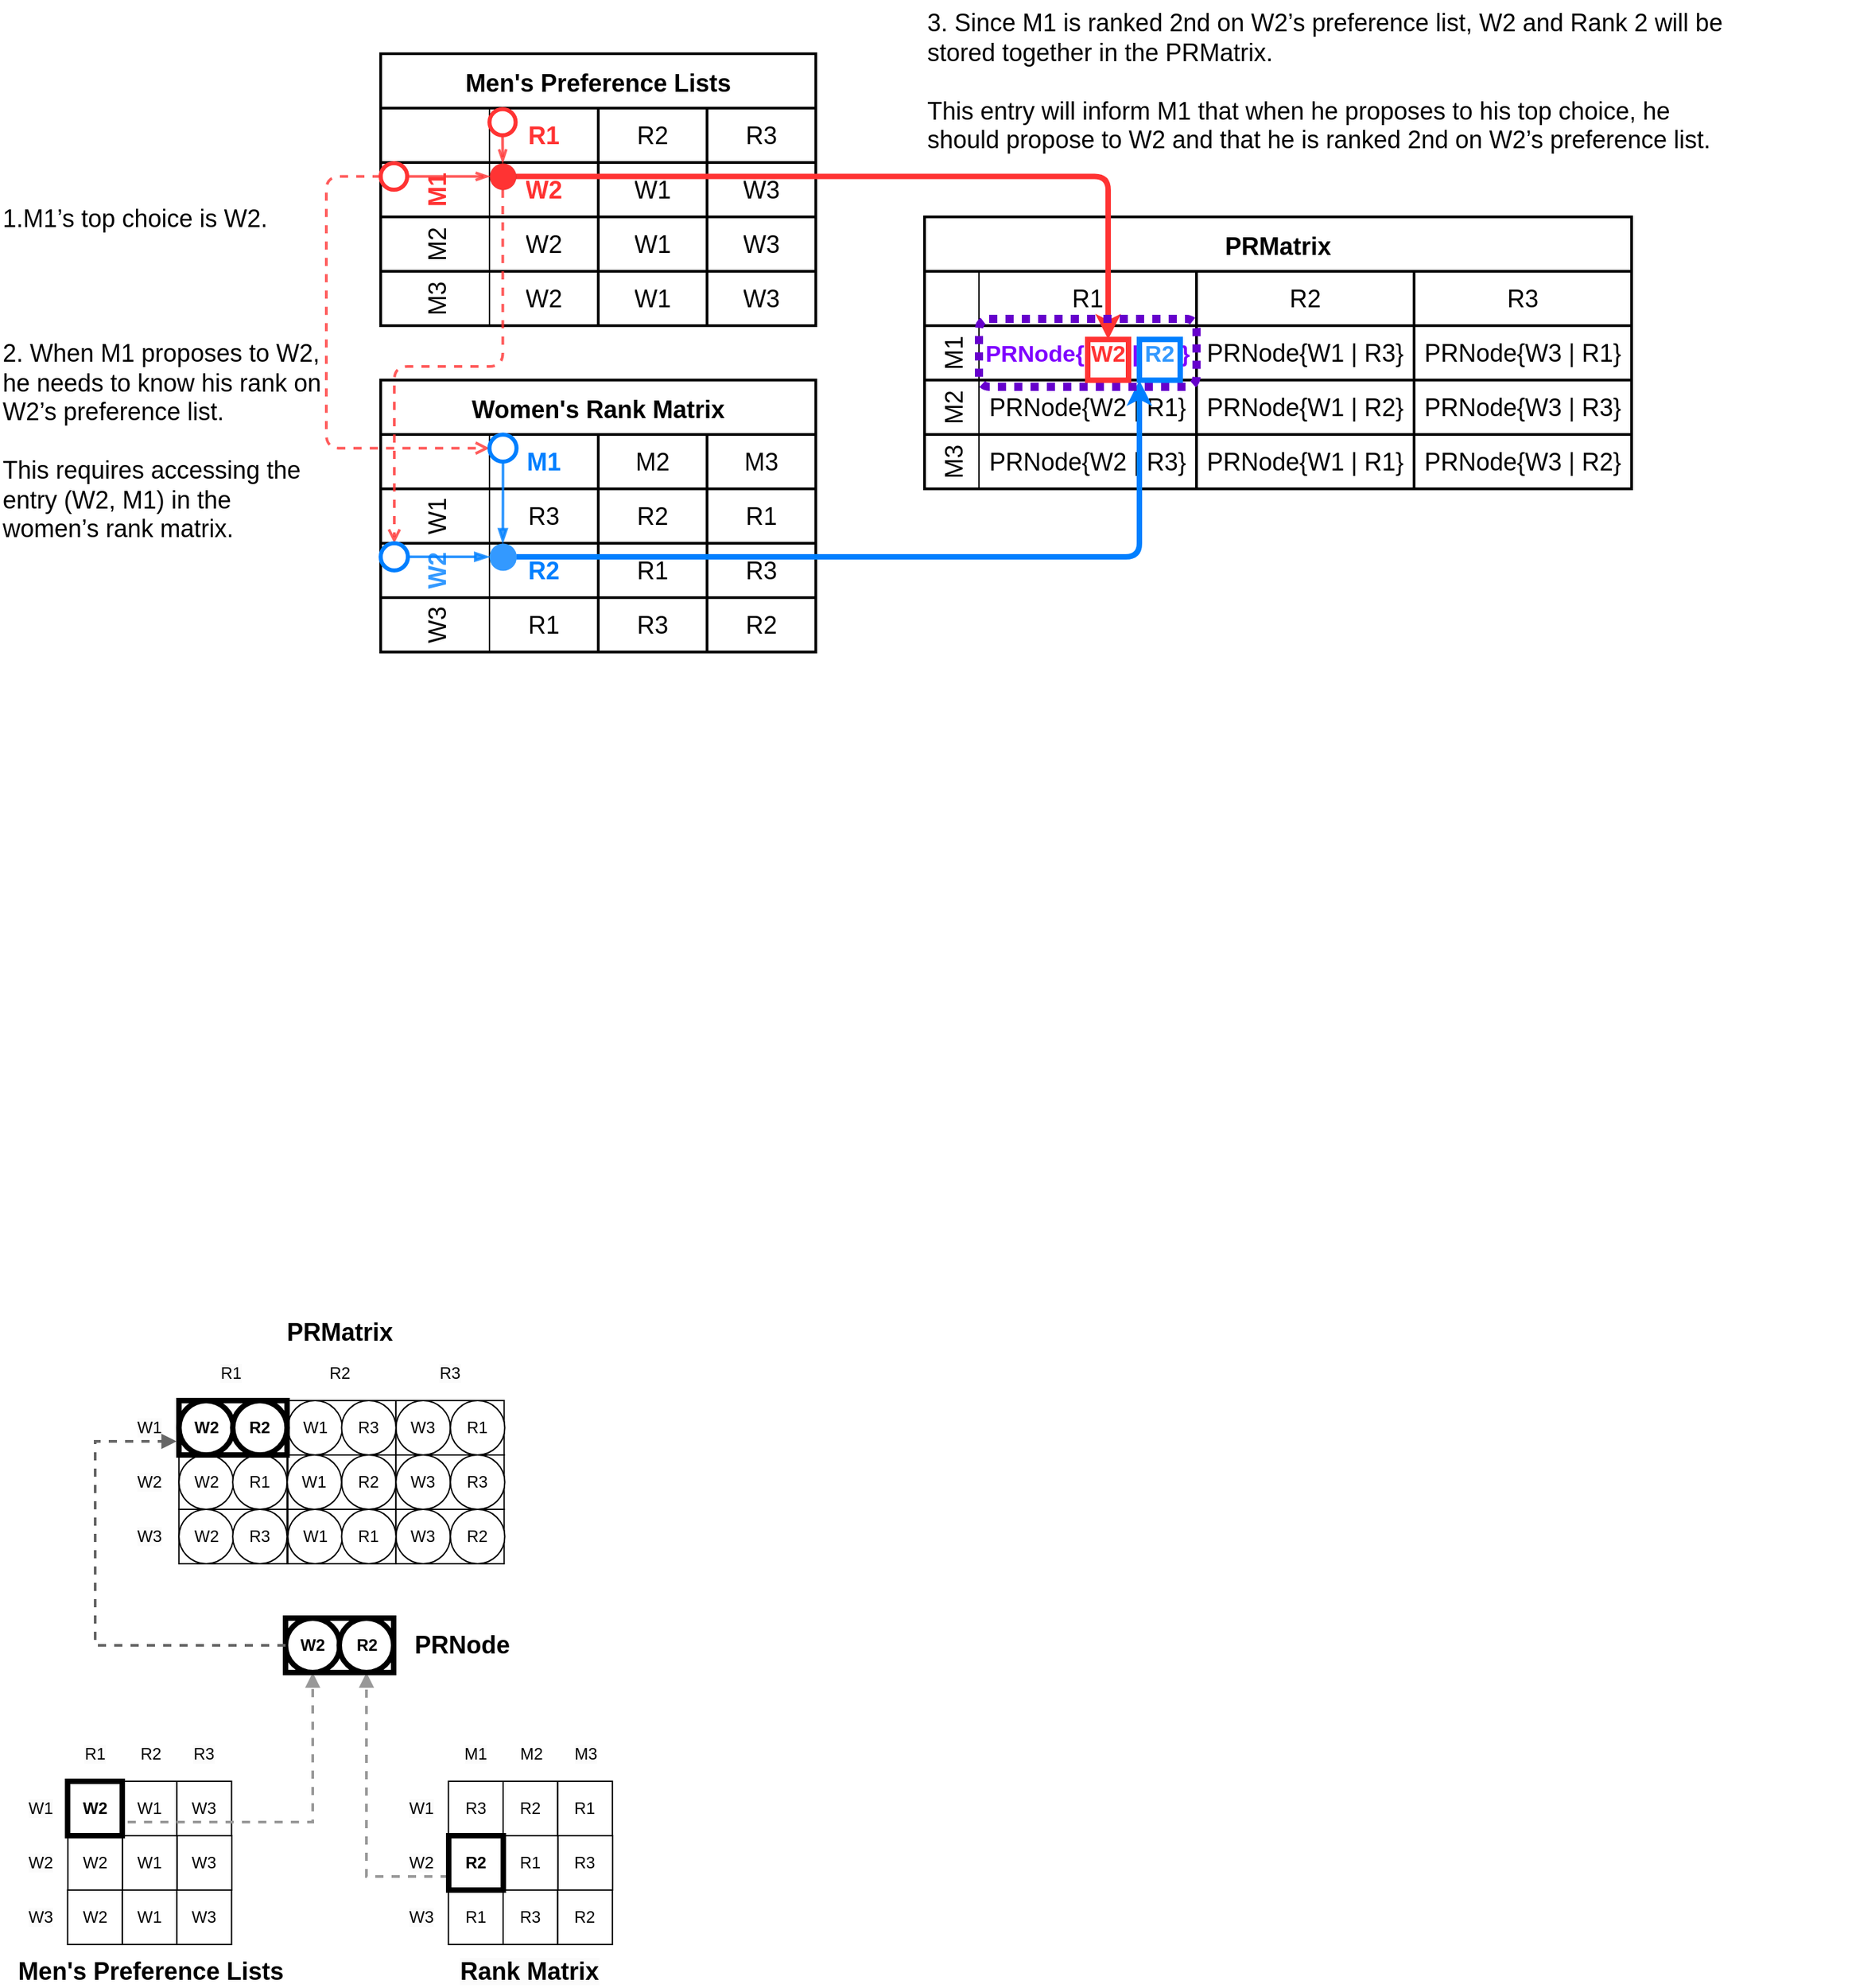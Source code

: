 <mxfile version="24.6.5" type="github">
  <diagram name="Page-1" id="UzDgoadcUWBQOF2vD1Zm">
    <mxGraphModel dx="2352" dy="1667" grid="1" gridSize="10" guides="1" tooltips="1" connect="1" arrows="1" fold="1" page="1" pageScale="1" pageWidth="850" pageHeight="1100" math="0" shadow="0">
      <root>
        <mxCell id="0" />
        <mxCell id="1" parent="0" />
        <mxCell id="Z2L34hd1TdYtdEs3IqHg-1" value="Men&#39;s Preference Lists" style="shape=table;startSize=40;container=1;collapsible=0;childLayout=tableLayout;resizeLast=0;resizeLastRow=0;fontStyle=1;fontSize=18;strokeWidth=2;" vertex="1" parent="1">
          <mxGeometry x="30" y="-550.5" width="320" height="200" as="geometry" />
        </mxCell>
        <mxCell id="Z2L34hd1TdYtdEs3IqHg-2" value="" style="shape=tableRow;horizontal=0;startSize=80;swimlaneHead=0;swimlaneBody=0;strokeColor=inherit;top=0;left=0;bottom=0;right=0;collapsible=0;dropTarget=0;fillColor=none;points=[[0,0.5],[1,0.5]];portConstraint=eastwest;fontSize=18;" vertex="1" parent="Z2L34hd1TdYtdEs3IqHg-1">
          <mxGeometry y="40" width="320" height="40" as="geometry" />
        </mxCell>
        <mxCell id="Z2L34hd1TdYtdEs3IqHg-3" value="&lt;b style=&quot;font-size: 18px;&quot;&gt;&lt;font color=&quot;#ff3333&quot; style=&quot;font-size: 18px;&quot;&gt;R1&lt;/font&gt;&lt;/b&gt;" style="shape=partialRectangle;html=1;whiteSpace=wrap;connectable=0;strokeColor=inherit;overflow=hidden;fillColor=none;top=0;left=0;bottom=0;right=0;pointerEvents=1;fontSize=18;" vertex="1" parent="Z2L34hd1TdYtdEs3IqHg-2">
          <mxGeometry x="80" width="80" height="40" as="geometry">
            <mxRectangle width="80" height="40" as="alternateBounds" />
          </mxGeometry>
        </mxCell>
        <mxCell id="Z2L34hd1TdYtdEs3IqHg-4" value="R2" style="shape=partialRectangle;html=1;whiteSpace=wrap;connectable=0;strokeColor=inherit;overflow=hidden;fillColor=none;top=0;left=0;bottom=0;right=0;pointerEvents=1;fontSize=18;" vertex="1" parent="Z2L34hd1TdYtdEs3IqHg-2">
          <mxGeometry x="160" width="80" height="40" as="geometry">
            <mxRectangle width="80" height="40" as="alternateBounds" />
          </mxGeometry>
        </mxCell>
        <mxCell id="Z2L34hd1TdYtdEs3IqHg-5" value="R3" style="shape=partialRectangle;html=1;whiteSpace=wrap;connectable=0;strokeColor=inherit;overflow=hidden;fillColor=none;top=0;left=0;bottom=0;right=0;pointerEvents=1;strokeWidth=1;resizeWidth=1;resizeHeight=1;fontSize=18;" vertex="1" parent="Z2L34hd1TdYtdEs3IqHg-2">
          <mxGeometry x="240" width="80" height="40" as="geometry">
            <mxRectangle width="80" height="40" as="alternateBounds" />
          </mxGeometry>
        </mxCell>
        <mxCell id="Z2L34hd1TdYtdEs3IqHg-6" value="M1" style="shape=tableRow;horizontal=0;startSize=80;swimlaneHead=0;swimlaneBody=0;strokeColor=inherit;top=0;left=0;bottom=0;right=0;collapsible=0;dropTarget=0;fillColor=none;points=[[0,0.5],[1,0.5]];portConstraint=eastwest;fontSize=18;fontStyle=1;fontColor=#FF3333;" vertex="1" parent="Z2L34hd1TdYtdEs3IqHg-1">
          <mxGeometry y="80" width="320" height="40" as="geometry" />
        </mxCell>
        <mxCell id="Z2L34hd1TdYtdEs3IqHg-7" value="&lt;b style=&quot;font-size: 18px;&quot;&gt;&lt;font color=&quot;#ff3333&quot; style=&quot;font-size: 18px;&quot;&gt;W2&lt;/font&gt;&lt;/b&gt;" style="shape=partialRectangle;html=1;whiteSpace=wrap;connectable=0;overflow=hidden;top=0;left=0;bottom=0;right=0;pointerEvents=1;strokeColor=default;fillColor=none;fontSize=18;" vertex="1" parent="Z2L34hd1TdYtdEs3IqHg-6">
          <mxGeometry x="80" width="80" height="40" as="geometry">
            <mxRectangle width="80" height="40" as="alternateBounds" />
          </mxGeometry>
        </mxCell>
        <mxCell id="Z2L34hd1TdYtdEs3IqHg-8" value="W1" style="shape=partialRectangle;html=1;whiteSpace=wrap;connectable=0;overflow=hidden;top=0;left=0;bottom=0;right=0;pointerEvents=1;fillColor=none;labelBackgroundColor=none;labelBorderColor=none;strokeColor=default;shadow=0;resizable=1;resizeWidth=0;metaEdit=0;backgroundOutline=0;fontSize=18;" vertex="1" parent="Z2L34hd1TdYtdEs3IqHg-6">
          <mxGeometry x="160" width="80" height="40" as="geometry">
            <mxRectangle width="80" height="40" as="alternateBounds" />
          </mxGeometry>
        </mxCell>
        <mxCell id="Z2L34hd1TdYtdEs3IqHg-9" value="W3" style="shape=partialRectangle;html=1;whiteSpace=wrap;connectable=0;overflow=hidden;top=0;left=0;bottom=0;right=0;pointerEvents=1;fillColor=none;fontSize=18;" vertex="1" parent="Z2L34hd1TdYtdEs3IqHg-6">
          <mxGeometry x="240" width="80" height="40" as="geometry">
            <mxRectangle width="80" height="40" as="alternateBounds" />
          </mxGeometry>
        </mxCell>
        <mxCell id="Z2L34hd1TdYtdEs3IqHg-10" value="M2" style="shape=tableRow;horizontal=0;startSize=80;swimlaneHead=0;swimlaneBody=0;strokeColor=inherit;top=0;left=0;bottom=0;right=0;collapsible=0;dropTarget=0;fillColor=none;points=[[0,0.5],[1,0.5]];portConstraint=eastwest;fontSize=18;" vertex="1" parent="Z2L34hd1TdYtdEs3IqHg-1">
          <mxGeometry y="120" width="320" height="40" as="geometry" />
        </mxCell>
        <mxCell id="Z2L34hd1TdYtdEs3IqHg-11" value="W2" style="shape=partialRectangle;html=1;whiteSpace=wrap;connectable=0;overflow=hidden;top=0;left=0;bottom=0;right=0;pointerEvents=1;strokeOpacity=100;fillColor=none;fontSize=18;" vertex="1" parent="Z2L34hd1TdYtdEs3IqHg-10">
          <mxGeometry x="80" width="80" height="40" as="geometry">
            <mxRectangle width="80" height="40" as="alternateBounds" />
          </mxGeometry>
        </mxCell>
        <mxCell id="Z2L34hd1TdYtdEs3IqHg-12" value="W1" style="shape=partialRectangle;html=1;whiteSpace=wrap;connectable=0;strokeColor=inherit;overflow=hidden;fillColor=none;top=0;left=0;bottom=0;right=0;pointerEvents=1;fontSize=18;" vertex="1" parent="Z2L34hd1TdYtdEs3IqHg-10">
          <mxGeometry x="160" width="80" height="40" as="geometry">
            <mxRectangle width="80" height="40" as="alternateBounds" />
          </mxGeometry>
        </mxCell>
        <mxCell id="Z2L34hd1TdYtdEs3IqHg-13" value="W3" style="shape=partialRectangle;html=1;whiteSpace=wrap;connectable=0;strokeColor=inherit;overflow=hidden;fillColor=none;top=0;left=0;bottom=0;right=0;pointerEvents=1;fontSize=18;" vertex="1" parent="Z2L34hd1TdYtdEs3IqHg-10">
          <mxGeometry x="240" width="80" height="40" as="geometry">
            <mxRectangle width="80" height="40" as="alternateBounds" />
          </mxGeometry>
        </mxCell>
        <mxCell id="Z2L34hd1TdYtdEs3IqHg-14" value="M3" style="shape=tableRow;horizontal=0;startSize=80;swimlaneHead=0;swimlaneBody=0;strokeColor=inherit;top=0;left=0;bottom=0;right=0;collapsible=0;dropTarget=0;fillColor=none;points=[[0,0.5],[1,0.5]];portConstraint=eastwest;fontSize=18;" vertex="1" parent="Z2L34hd1TdYtdEs3IqHg-1">
          <mxGeometry y="160" width="320" height="40" as="geometry" />
        </mxCell>
        <mxCell id="Z2L34hd1TdYtdEs3IqHg-15" value="W2" style="shape=partialRectangle;html=1;whiteSpace=wrap;connectable=0;overflow=hidden;top=0;left=0;bottom=0;right=0;pointerEvents=1;fillColor=none;fontSize=18;" vertex="1" parent="Z2L34hd1TdYtdEs3IqHg-14">
          <mxGeometry x="80" width="80" height="40" as="geometry">
            <mxRectangle width="80" height="40" as="alternateBounds" />
          </mxGeometry>
        </mxCell>
        <mxCell id="Z2L34hd1TdYtdEs3IqHg-16" value="W1" style="shape=partialRectangle;html=1;whiteSpace=wrap;connectable=0;overflow=hidden;top=0;left=0;bottom=0;right=0;pointerEvents=1;fillColor=none;fontSize=18;" vertex="1" parent="Z2L34hd1TdYtdEs3IqHg-14">
          <mxGeometry x="160" width="80" height="40" as="geometry">
            <mxRectangle width="80" height="40" as="alternateBounds" />
          </mxGeometry>
        </mxCell>
        <mxCell id="Z2L34hd1TdYtdEs3IqHg-17" value="W3" style="shape=partialRectangle;html=1;whiteSpace=wrap;connectable=0;strokeColor=inherit;overflow=hidden;fillColor=none;top=0;left=0;bottom=0;right=0;pointerEvents=1;fontSize=18;" vertex="1" parent="Z2L34hd1TdYtdEs3IqHg-14">
          <mxGeometry x="240" width="80" height="40" as="geometry">
            <mxRectangle width="80" height="40" as="alternateBounds" />
          </mxGeometry>
        </mxCell>
        <mxCell id="Z2L34hd1TdYtdEs3IqHg-18" value="Women&#39;s Rank Matrix" style="shape=table;startSize=40;container=1;collapsible=0;childLayout=tableLayout;resizeLast=0;resizeLastRow=0;fontStyle=1;fontSize=18;strokeWidth=2;" vertex="1" parent="1">
          <mxGeometry x="30" y="-310.5" width="320" height="200" as="geometry" />
        </mxCell>
        <mxCell id="Z2L34hd1TdYtdEs3IqHg-19" value="" style="shape=tableRow;horizontal=0;startSize=80;swimlaneHead=0;swimlaneBody=0;strokeColor=inherit;top=0;left=0;bottom=0;right=0;collapsible=0;dropTarget=0;fillColor=none;points=[[0,0.5],[1,0.5]];portConstraint=eastwest;fontSize=18;" vertex="1" parent="Z2L34hd1TdYtdEs3IqHg-18">
          <mxGeometry y="40" width="320" height="40" as="geometry" />
        </mxCell>
        <mxCell id="Z2L34hd1TdYtdEs3IqHg-20" value="&lt;b style=&quot;font-size: 18px;&quot;&gt;&lt;font color=&quot;#007fff&quot; style=&quot;font-size: 18px;&quot;&gt;M1&lt;/font&gt;&lt;/b&gt;" style="shape=partialRectangle;html=1;whiteSpace=wrap;connectable=0;strokeColor=inherit;overflow=hidden;fillColor=none;top=0;left=0;bottom=0;right=0;pointerEvents=1;fontSize=18;" vertex="1" parent="Z2L34hd1TdYtdEs3IqHg-19">
          <mxGeometry x="80" width="80" height="40" as="geometry">
            <mxRectangle width="80" height="40" as="alternateBounds" />
          </mxGeometry>
        </mxCell>
        <mxCell id="Z2L34hd1TdYtdEs3IqHg-21" value="M2" style="shape=partialRectangle;html=1;whiteSpace=wrap;connectable=0;strokeColor=inherit;overflow=hidden;fillColor=none;top=0;left=0;bottom=0;right=0;pointerEvents=1;fontSize=18;" vertex="1" parent="Z2L34hd1TdYtdEs3IqHg-19">
          <mxGeometry x="160" width="80" height="40" as="geometry">
            <mxRectangle width="80" height="40" as="alternateBounds" />
          </mxGeometry>
        </mxCell>
        <mxCell id="Z2L34hd1TdYtdEs3IqHg-22" value="M3" style="shape=partialRectangle;html=1;whiteSpace=wrap;connectable=0;strokeColor=inherit;overflow=hidden;fillColor=none;top=0;left=0;bottom=0;right=0;pointerEvents=1;strokeWidth=1;resizeWidth=1;resizeHeight=1;fontSize=18;" vertex="1" parent="Z2L34hd1TdYtdEs3IqHg-19">
          <mxGeometry x="240" width="80" height="40" as="geometry">
            <mxRectangle width="80" height="40" as="alternateBounds" />
          </mxGeometry>
        </mxCell>
        <mxCell id="Z2L34hd1TdYtdEs3IqHg-23" value="W1" style="shape=tableRow;horizontal=0;startSize=80;swimlaneHead=0;swimlaneBody=0;strokeColor=inherit;top=0;left=0;bottom=0;right=0;collapsible=0;dropTarget=0;fillColor=none;points=[[0,0.5],[1,0.5]];portConstraint=eastwest;fontSize=18;" vertex="1" parent="Z2L34hd1TdYtdEs3IqHg-18">
          <mxGeometry y="80" width="320" height="40" as="geometry" />
        </mxCell>
        <mxCell id="Z2L34hd1TdYtdEs3IqHg-24" value="R3" style="shape=partialRectangle;html=1;whiteSpace=wrap;connectable=0;strokeColor=inherit;overflow=hidden;fillColor=none;top=0;left=0;bottom=0;right=0;pointerEvents=1;fontSize=18;" vertex="1" parent="Z2L34hd1TdYtdEs3IqHg-23">
          <mxGeometry x="80" width="80" height="40" as="geometry">
            <mxRectangle width="80" height="40" as="alternateBounds" />
          </mxGeometry>
        </mxCell>
        <mxCell id="Z2L34hd1TdYtdEs3IqHg-25" value="R2" style="shape=partialRectangle;html=1;whiteSpace=wrap;connectable=0;strokeColor=inherit;overflow=hidden;fillColor=none;top=0;left=0;bottom=0;right=0;pointerEvents=1;fontSize=18;" vertex="1" parent="Z2L34hd1TdYtdEs3IqHg-23">
          <mxGeometry x="160" width="80" height="40" as="geometry">
            <mxRectangle width="80" height="40" as="alternateBounds" />
          </mxGeometry>
        </mxCell>
        <mxCell id="Z2L34hd1TdYtdEs3IqHg-26" value="R1" style="shape=partialRectangle;html=1;whiteSpace=wrap;connectable=0;strokeColor=inherit;overflow=hidden;fillColor=none;top=0;left=0;bottom=0;right=0;pointerEvents=1;fontSize=18;" vertex="1" parent="Z2L34hd1TdYtdEs3IqHg-23">
          <mxGeometry x="240" width="80" height="40" as="geometry">
            <mxRectangle width="80" height="40" as="alternateBounds" />
          </mxGeometry>
        </mxCell>
        <mxCell id="Z2L34hd1TdYtdEs3IqHg-27" value="W2" style="shape=tableRow;horizontal=0;startSize=80;swimlaneHead=0;swimlaneBody=0;strokeColor=inherit;top=0;left=0;bottom=0;right=0;collapsible=0;dropTarget=0;fillColor=none;points=[[0,0.5],[1,0.5]];portConstraint=eastwest;fontSize=18;fontStyle=1;fontColor=#3399FF;" vertex="1" parent="Z2L34hd1TdYtdEs3IqHg-18">
          <mxGeometry y="120" width="320" height="40" as="geometry" />
        </mxCell>
        <mxCell id="Z2L34hd1TdYtdEs3IqHg-28" value="&lt;b style=&quot;font-size: 18px;&quot;&gt;&lt;font color=&quot;#007fff&quot; style=&quot;font-size: 18px;&quot;&gt;R2&lt;/font&gt;&lt;/b&gt;" style="shape=partialRectangle;html=1;whiteSpace=wrap;connectable=0;strokeColor=inherit;overflow=hidden;fillColor=none;top=0;left=0;bottom=0;right=0;pointerEvents=1;fontSize=18;" vertex="1" parent="Z2L34hd1TdYtdEs3IqHg-27">
          <mxGeometry x="80" width="80" height="40" as="geometry">
            <mxRectangle width="80" height="40" as="alternateBounds" />
          </mxGeometry>
        </mxCell>
        <mxCell id="Z2L34hd1TdYtdEs3IqHg-29" value="R1" style="shape=partialRectangle;html=1;whiteSpace=wrap;connectable=0;strokeColor=inherit;overflow=hidden;fillColor=none;top=0;left=0;bottom=0;right=0;pointerEvents=1;fontSize=18;" vertex="1" parent="Z2L34hd1TdYtdEs3IqHg-27">
          <mxGeometry x="160" width="80" height="40" as="geometry">
            <mxRectangle width="80" height="40" as="alternateBounds" />
          </mxGeometry>
        </mxCell>
        <mxCell id="Z2L34hd1TdYtdEs3IqHg-30" value="R3" style="shape=partialRectangle;html=1;whiteSpace=wrap;connectable=0;strokeColor=inherit;overflow=hidden;fillColor=none;top=0;left=0;bottom=0;right=0;pointerEvents=1;fontSize=18;" vertex="1" parent="Z2L34hd1TdYtdEs3IqHg-27">
          <mxGeometry x="240" width="80" height="40" as="geometry">
            <mxRectangle width="80" height="40" as="alternateBounds" />
          </mxGeometry>
        </mxCell>
        <mxCell id="Z2L34hd1TdYtdEs3IqHg-31" value="W3" style="shape=tableRow;horizontal=0;startSize=80;swimlaneHead=0;swimlaneBody=0;strokeColor=inherit;top=0;left=0;bottom=0;right=0;collapsible=0;dropTarget=0;fillColor=none;points=[[0,0.5],[1,0.5]];portConstraint=eastwest;fontSize=18;" vertex="1" parent="Z2L34hd1TdYtdEs3IqHg-18">
          <mxGeometry y="160" width="320" height="40" as="geometry" />
        </mxCell>
        <mxCell id="Z2L34hd1TdYtdEs3IqHg-32" value="R1" style="shape=partialRectangle;html=1;whiteSpace=wrap;connectable=0;strokeColor=inherit;overflow=hidden;fillColor=none;top=0;left=0;bottom=0;right=0;pointerEvents=1;fontSize=18;" vertex="1" parent="Z2L34hd1TdYtdEs3IqHg-31">
          <mxGeometry x="80" width="80" height="40" as="geometry">
            <mxRectangle width="80" height="40" as="alternateBounds" />
          </mxGeometry>
        </mxCell>
        <mxCell id="Z2L34hd1TdYtdEs3IqHg-33" value="R3" style="shape=partialRectangle;html=1;whiteSpace=wrap;connectable=0;strokeColor=inherit;overflow=hidden;fillColor=none;top=0;left=0;bottom=0;right=0;pointerEvents=1;fontSize=18;" vertex="1" parent="Z2L34hd1TdYtdEs3IqHg-31">
          <mxGeometry x="160" width="80" height="40" as="geometry">
            <mxRectangle width="80" height="40" as="alternateBounds" />
          </mxGeometry>
        </mxCell>
        <mxCell id="Z2L34hd1TdYtdEs3IqHg-34" value="R2" style="shape=partialRectangle;html=1;whiteSpace=wrap;connectable=0;strokeColor=inherit;overflow=hidden;fillColor=none;top=0;left=0;bottom=0;right=0;pointerEvents=1;fontSize=18;" vertex="1" parent="Z2L34hd1TdYtdEs3IqHg-31">
          <mxGeometry x="240" width="80" height="40" as="geometry">
            <mxRectangle width="80" height="40" as="alternateBounds" />
          </mxGeometry>
        </mxCell>
        <mxCell id="Z2L34hd1TdYtdEs3IqHg-35" value="PRMatrix" style="shape=table;startSize=40;container=1;collapsible=0;childLayout=tableLayout;resizeLast=0;resizeLastRow=0;fontStyle=1;fontSize=18;strokeWidth=2;" vertex="1" parent="1">
          <mxGeometry x="430" y="-430.5" width="520" height="200" as="geometry" />
        </mxCell>
        <mxCell id="Z2L34hd1TdYtdEs3IqHg-36" value="" style="shape=tableRow;horizontal=0;startSize=40;swimlaneHead=0;swimlaneBody=0;strokeColor=inherit;top=0;left=0;bottom=0;right=0;collapsible=0;dropTarget=0;fillColor=none;points=[[0,0.5],[1,0.5]];portConstraint=eastwest;fontSize=18;" vertex="1" parent="Z2L34hd1TdYtdEs3IqHg-35">
          <mxGeometry y="40" width="520" height="40" as="geometry" />
        </mxCell>
        <mxCell id="Z2L34hd1TdYtdEs3IqHg-37" value="R1" style="shape=partialRectangle;html=1;whiteSpace=wrap;connectable=0;strokeColor=inherit;overflow=hidden;fillColor=none;top=0;left=0;bottom=0;right=0;pointerEvents=1;fontSize=18;" vertex="1" parent="Z2L34hd1TdYtdEs3IqHg-36">
          <mxGeometry x="40" width="160" height="40" as="geometry">
            <mxRectangle width="160" height="40" as="alternateBounds" />
          </mxGeometry>
        </mxCell>
        <mxCell id="Z2L34hd1TdYtdEs3IqHg-38" value="R2" style="shape=partialRectangle;html=1;whiteSpace=wrap;connectable=0;strokeColor=inherit;overflow=hidden;fillColor=none;top=0;left=0;bottom=0;right=0;pointerEvents=1;fontSize=18;" vertex="1" parent="Z2L34hd1TdYtdEs3IqHg-36">
          <mxGeometry x="200" width="160" height="40" as="geometry">
            <mxRectangle width="160" height="40" as="alternateBounds" />
          </mxGeometry>
        </mxCell>
        <mxCell id="Z2L34hd1TdYtdEs3IqHg-39" value="R3" style="shape=partialRectangle;html=1;whiteSpace=wrap;connectable=0;strokeColor=inherit;overflow=hidden;fillColor=none;top=0;left=0;bottom=0;right=0;pointerEvents=1;strokeWidth=1;resizeWidth=1;resizeHeight=1;fontSize=18;" vertex="1" parent="Z2L34hd1TdYtdEs3IqHg-36">
          <mxGeometry x="360" width="160" height="40" as="geometry">
            <mxRectangle width="160" height="40" as="alternateBounds" />
          </mxGeometry>
        </mxCell>
        <mxCell id="Z2L34hd1TdYtdEs3IqHg-40" value="M1" style="shape=tableRow;horizontal=0;startSize=40;swimlaneHead=0;swimlaneBody=0;strokeColor=inherit;top=0;left=0;bottom=0;right=0;collapsible=0;dropTarget=0;fillColor=none;points=[[0,0.5],[1,0.5]];portConstraint=eastwest;fontSize=18;" vertex="1" parent="Z2L34hd1TdYtdEs3IqHg-35">
          <mxGeometry y="80" width="520" height="40" as="geometry" />
        </mxCell>
        <mxCell id="Z2L34hd1TdYtdEs3IqHg-41" value="&lt;font style=&quot;font-size: 17px;&quot;&gt;&lt;font style=&quot;font-size: 17px;&quot;&gt;&lt;b style=&quot;color: rgb(127, 0, 255);&quot;&gt;&lt;font style=&quot;font-size: 17px;&quot;&gt;PRNode{&amp;nbsp;&lt;/font&gt;&lt;/b&gt;&lt;b style=&quot;&quot;&gt;&lt;font color=&quot;#ff3333&quot; style=&quot;font-size: 17px;&quot;&gt;W2&amp;nbsp;&lt;/font&gt;&lt;/b&gt;&lt;b style=&quot;color: rgb(127, 0, 255);&quot;&gt;|&lt;/b&gt;&lt;b style=&quot;&quot;&gt;&lt;font color=&quot;#6600cc&quot; style=&quot;font-size: 17px;&quot;&gt;&amp;nbsp;&lt;/font&gt;&lt;font color=&quot;#3399ff&quot; style=&quot;font-size: 17px;&quot;&gt;R2&amp;nbsp;&lt;/font&gt;&lt;/b&gt;&lt;/font&gt;&lt;b style=&quot;color: rgb(127, 0, 255);&quot;&gt;}&lt;/b&gt;&lt;/font&gt;" style="shape=partialRectangle;html=1;whiteSpace=wrap;connectable=0;overflow=hidden;top=0;left=0;bottom=0;right=0;pointerEvents=1;strokeColor=#666666;fillColor=none;fontSize=18;fontColor=#333333;strokeWidth=2;" vertex="1" parent="Z2L34hd1TdYtdEs3IqHg-40">
          <mxGeometry x="40" width="160" height="40" as="geometry">
            <mxRectangle width="160" height="40" as="alternateBounds" />
          </mxGeometry>
        </mxCell>
        <mxCell id="Z2L34hd1TdYtdEs3IqHg-42" value="&lt;font style=&quot;font-size: 18px;&quot;&gt;PRNode{W1 | R3}&lt;/font&gt;" style="shape=partialRectangle;html=1;whiteSpace=wrap;connectable=0;overflow=hidden;top=0;left=0;bottom=0;right=0;pointerEvents=1;fillColor=none;labelBackgroundColor=none;labelBorderColor=none;strokeColor=default;shadow=0;resizable=1;resizeWidth=0;metaEdit=0;backgroundOutline=0;fontSize=18;" vertex="1" parent="Z2L34hd1TdYtdEs3IqHg-40">
          <mxGeometry x="200" width="160" height="40" as="geometry">
            <mxRectangle width="160" height="40" as="alternateBounds" />
          </mxGeometry>
        </mxCell>
        <mxCell id="Z2L34hd1TdYtdEs3IqHg-43" value="PRNode{W3 | R1}" style="shape=partialRectangle;html=1;whiteSpace=wrap;connectable=0;overflow=hidden;top=0;left=0;bottom=0;right=0;pointerEvents=1;fillColor=none;fontSize=18;" vertex="1" parent="Z2L34hd1TdYtdEs3IqHg-40">
          <mxGeometry x="360" width="160" height="40" as="geometry">
            <mxRectangle width="160" height="40" as="alternateBounds" />
          </mxGeometry>
        </mxCell>
        <mxCell id="Z2L34hd1TdYtdEs3IqHg-44" value="M2" style="shape=tableRow;horizontal=0;startSize=40;swimlaneHead=0;swimlaneBody=0;strokeColor=inherit;top=0;left=0;bottom=0;right=0;collapsible=0;dropTarget=0;fillColor=none;points=[[0,0.5],[1,0.5]];portConstraint=eastwest;fontSize=18;" vertex="1" parent="Z2L34hd1TdYtdEs3IqHg-35">
          <mxGeometry y="120" width="520" height="40" as="geometry" />
        </mxCell>
        <mxCell id="Z2L34hd1TdYtdEs3IqHg-45" value="PRNode{W2 | R1}" style="shape=partialRectangle;html=1;whiteSpace=wrap;connectable=0;overflow=hidden;top=0;left=0;bottom=0;right=0;pointerEvents=1;strokeOpacity=100;fillColor=none;fontSize=18;" vertex="1" parent="Z2L34hd1TdYtdEs3IqHg-44">
          <mxGeometry x="40" width="160" height="40" as="geometry">
            <mxRectangle width="160" height="40" as="alternateBounds" />
          </mxGeometry>
        </mxCell>
        <mxCell id="Z2L34hd1TdYtdEs3IqHg-46" value="PRNode{W1 | R2}" style="shape=partialRectangle;html=1;whiteSpace=wrap;connectable=0;strokeColor=inherit;overflow=hidden;fillColor=none;top=0;left=0;bottom=0;right=0;pointerEvents=1;fontSize=18;" vertex="1" parent="Z2L34hd1TdYtdEs3IqHg-44">
          <mxGeometry x="200" width="160" height="40" as="geometry">
            <mxRectangle width="160" height="40" as="alternateBounds" />
          </mxGeometry>
        </mxCell>
        <mxCell id="Z2L34hd1TdYtdEs3IqHg-47" value="PRNode{W3 | R3}" style="shape=partialRectangle;html=1;whiteSpace=wrap;connectable=0;strokeColor=inherit;overflow=hidden;fillColor=none;top=0;left=0;bottom=0;right=0;pointerEvents=1;fontSize=18;" vertex="1" parent="Z2L34hd1TdYtdEs3IqHg-44">
          <mxGeometry x="360" width="160" height="40" as="geometry">
            <mxRectangle width="160" height="40" as="alternateBounds" />
          </mxGeometry>
        </mxCell>
        <mxCell id="Z2L34hd1TdYtdEs3IqHg-48" value="M3" style="shape=tableRow;horizontal=0;startSize=40;swimlaneHead=0;swimlaneBody=0;strokeColor=inherit;top=0;left=0;bottom=0;right=0;collapsible=0;dropTarget=0;fillColor=none;points=[[0,0.5],[1,0.5]];portConstraint=eastwest;fontSize=18;" vertex="1" parent="Z2L34hd1TdYtdEs3IqHg-35">
          <mxGeometry y="160" width="520" height="40" as="geometry" />
        </mxCell>
        <mxCell id="Z2L34hd1TdYtdEs3IqHg-49" value="PRNode{W2 | R3}" style="shape=partialRectangle;html=1;whiteSpace=wrap;connectable=0;overflow=hidden;top=0;left=0;bottom=0;right=0;pointerEvents=1;fillColor=none;fontSize=18;" vertex="1" parent="Z2L34hd1TdYtdEs3IqHg-48">
          <mxGeometry x="40" width="160" height="40" as="geometry">
            <mxRectangle width="160" height="40" as="alternateBounds" />
          </mxGeometry>
        </mxCell>
        <mxCell id="Z2L34hd1TdYtdEs3IqHg-50" value="PRNode{W1 | R1}" style="shape=partialRectangle;html=1;whiteSpace=wrap;connectable=0;overflow=hidden;top=0;left=0;bottom=0;right=0;pointerEvents=1;fillColor=none;fontSize=18;" vertex="1" parent="Z2L34hd1TdYtdEs3IqHg-48">
          <mxGeometry x="200" width="160" height="40" as="geometry">
            <mxRectangle width="160" height="40" as="alternateBounds" />
          </mxGeometry>
        </mxCell>
        <mxCell id="Z2L34hd1TdYtdEs3IqHg-51" value="PRNode{W3 | R2}" style="shape=partialRectangle;html=1;whiteSpace=wrap;connectable=0;strokeColor=inherit;overflow=hidden;fillColor=none;top=0;left=0;bottom=0;right=0;pointerEvents=1;fontSize=18;" vertex="1" parent="Z2L34hd1TdYtdEs3IqHg-48">
          <mxGeometry x="360" width="160" height="40" as="geometry">
            <mxRectangle width="160" height="40" as="alternateBounds" />
          </mxGeometry>
        </mxCell>
        <mxCell id="Z2L34hd1TdYtdEs3IqHg-52" style="edgeStyle=orthogonalEdgeStyle;rounded=0;orthogonalLoop=1;jettySize=auto;html=1;exitX=0.5;exitY=1;exitDx=0;exitDy=0;entryX=0.5;entryY=0;entryDx=0;entryDy=0;strokeColor=#FF3333;strokeWidth=2;endArrow=openThin;endFill=0;opacity=80;fontSize=14;" edge="1" parent="1" source="Z2L34hd1TdYtdEs3IqHg-53" target="Z2L34hd1TdYtdEs3IqHg-56">
          <mxGeometry relative="1" as="geometry" />
        </mxCell>
        <mxCell id="Z2L34hd1TdYtdEs3IqHg-53" value="" style="ellipse;whiteSpace=wrap;html=1;aspect=fixed;gradientColor=none;strokeWidth=3;fillColor=#FFFFFF;strokeColor=#FF3333;fontSize=14;" vertex="1" parent="1">
          <mxGeometry x="110" y="-509.75" width="19.25" height="19.25" as="geometry" />
        </mxCell>
        <mxCell id="Z2L34hd1TdYtdEs3IqHg-54" style="edgeStyle=orthogonalEdgeStyle;rounded=1;orthogonalLoop=1;jettySize=auto;html=1;exitX=0.5;exitY=1;exitDx=0;exitDy=0;entryX=0.5;entryY=0;entryDx=0;entryDy=0;dashed=1;endArrow=open;endFill=0;strokeColor=#FF3333;strokeWidth=2;curved=0;fontSize=14;opacity=80;" edge="1" parent="1" source="Z2L34hd1TdYtdEs3IqHg-56" target="Z2L34hd1TdYtdEs3IqHg-63">
          <mxGeometry relative="1" as="geometry">
            <Array as="points">
              <mxPoint x="120" y="-320.5" />
              <mxPoint x="40" y="-320.5" />
              <mxPoint x="40" y="-190.5" />
            </Array>
          </mxGeometry>
        </mxCell>
        <mxCell id="Z2L34hd1TdYtdEs3IqHg-86" style="edgeStyle=orthogonalEdgeStyle;rounded=1;orthogonalLoop=1;jettySize=auto;html=1;exitX=1;exitY=0.5;exitDx=0;exitDy=0;entryX=0.5;entryY=0;entryDx=0;entryDy=0;strokeWidth=4;strokeColor=#FF3333;curved=0;" edge="1" parent="1" source="Z2L34hd1TdYtdEs3IqHg-56" target="Z2L34hd1TdYtdEs3IqHg-79">
          <mxGeometry relative="1" as="geometry" />
        </mxCell>
        <mxCell id="Z2L34hd1TdYtdEs3IqHg-56" value="" style="ellipse;whiteSpace=wrap;html=1;aspect=fixed;gradientColor=none;strokeWidth=0;fillColor=#FF3333;fontSize=14;" vertex="1" parent="1">
          <mxGeometry x="110" y="-470" width="19.5" height="19.5" as="geometry" />
        </mxCell>
        <mxCell id="Z2L34hd1TdYtdEs3IqHg-57" style="edgeStyle=orthogonalEdgeStyle;rounded=0;orthogonalLoop=1;jettySize=auto;html=1;exitX=1;exitY=0.5;exitDx=0;exitDy=0;entryX=0;entryY=0.5;entryDx=0;entryDy=0;strokeColor=#FF3333;strokeWidth=2;endArrow=openThin;endFill=0;opacity=80;fontSize=14;" edge="1" parent="1" source="Z2L34hd1TdYtdEs3IqHg-59" target="Z2L34hd1TdYtdEs3IqHg-56">
          <mxGeometry relative="1" as="geometry" />
        </mxCell>
        <mxCell id="Z2L34hd1TdYtdEs3IqHg-58" style="edgeStyle=orthogonalEdgeStyle;rounded=1;orthogonalLoop=1;jettySize=auto;html=1;exitX=0;exitY=0.5;exitDx=0;exitDy=0;entryX=0;entryY=0.5;entryDx=0;entryDy=0;dashed=1;endArrow=open;endFill=0;strokeColor=#FF3333;strokeWidth=2;curved=0;fontSize=14;opacity=80;" edge="1" parent="1" source="Z2L34hd1TdYtdEs3IqHg-59" target="Z2L34hd1TdYtdEs3IqHg-61">
          <mxGeometry relative="1" as="geometry">
            <Array as="points">
              <mxPoint x="-10" y="-460.5" />
              <mxPoint x="-10" y="-260.5" />
            </Array>
          </mxGeometry>
        </mxCell>
        <mxCell id="Z2L34hd1TdYtdEs3IqHg-59" value="" style="ellipse;whiteSpace=wrap;html=1;aspect=fixed;gradientColor=none;strokeWidth=3;fillColor=#FFFFFF;strokeColor=#FF3333;fontSize=14;" vertex="1" parent="1">
          <mxGeometry x="30" y="-470" width="19.5" height="19.5" as="geometry" />
        </mxCell>
        <mxCell id="Z2L34hd1TdYtdEs3IqHg-60" style="edgeStyle=orthogonalEdgeStyle;rounded=0;orthogonalLoop=1;jettySize=auto;html=1;exitX=0.5;exitY=1;exitDx=0;exitDy=0;entryX=0.5;entryY=0;entryDx=0;entryDy=0;strokeColor=#007FFF;strokeWidth=2;endArrow=blockThin;endFill=1;opacity=80;fontSize=14;" edge="1" parent="1" source="Z2L34hd1TdYtdEs3IqHg-61" target="Z2L34hd1TdYtdEs3IqHg-65">
          <mxGeometry relative="1" as="geometry" />
        </mxCell>
        <mxCell id="Z2L34hd1TdYtdEs3IqHg-61" value="" style="ellipse;whiteSpace=wrap;html=1;aspect=fixed;gradientColor=none;strokeWidth=3;fillColor=#FFFFFF;strokeColor=#007FFF;fontSize=14;" vertex="1" parent="1">
          <mxGeometry x="110" y="-270.37" width="19.87" height="19.87" as="geometry" />
        </mxCell>
        <mxCell id="Z2L34hd1TdYtdEs3IqHg-62" style="edgeStyle=orthogonalEdgeStyle;rounded=0;orthogonalLoop=1;jettySize=auto;html=1;exitX=1;exitY=0.5;exitDx=0;exitDy=0;entryX=0;entryY=0.5;entryDx=0;entryDy=0;strokeColor=#007FFF;strokeWidth=2;endArrow=blockThin;endFill=1;opacity=80;fontSize=14;" edge="1" parent="1" source="Z2L34hd1TdYtdEs3IqHg-63" target="Z2L34hd1TdYtdEs3IqHg-65">
          <mxGeometry relative="1" as="geometry" />
        </mxCell>
        <mxCell id="Z2L34hd1TdYtdEs3IqHg-63" value="" style="ellipse;whiteSpace=wrap;html=1;aspect=fixed;strokeWidth=3;strokeColor=#007FFF;fontSize=14;" vertex="1" parent="1">
          <mxGeometry x="30" y="-190.5" width="20" height="20" as="geometry" />
        </mxCell>
        <mxCell id="Z2L34hd1TdYtdEs3IqHg-87" style="edgeStyle=orthogonalEdgeStyle;rounded=1;orthogonalLoop=1;jettySize=auto;html=1;exitX=1;exitY=0.5;exitDx=0;exitDy=0;entryX=0;entryY=1;entryDx=0;entryDy=0;strokeWidth=4;strokeColor=#007FFF;curved=0;" edge="1" parent="1" source="Z2L34hd1TdYtdEs3IqHg-65" target="Z2L34hd1TdYtdEs3IqHg-80">
          <mxGeometry relative="1" as="geometry">
            <Array as="points">
              <mxPoint x="588" y="-180.5" />
            </Array>
          </mxGeometry>
        </mxCell>
        <mxCell id="Z2L34hd1TdYtdEs3IqHg-65" value="" style="ellipse;whiteSpace=wrap;html=1;aspect=fixed;gradientColor=none;strokeWidth=0;fillColor=#3399FF;fontSize=14;strokeColor=#007FFF;" vertex="1" parent="1">
          <mxGeometry x="109.81" y="-190.5" width="20" height="20" as="geometry" />
        </mxCell>
        <mxCell id="Z2L34hd1TdYtdEs3IqHg-69" value="1.M1’s top choice is W2." style="text;whiteSpace=wrap;fontStyle=0;fontSize=18;verticalAlign=middle;" vertex="1" parent="1">
          <mxGeometry x="-250" y="-449.37" width="230" height="40" as="geometry" />
        </mxCell>
        <mxCell id="Z2L34hd1TdYtdEs3IqHg-70" value="2. When M1 proposes to W2, he needs to know his rank on W2’s preference list.&#xa;&#xa;This requires accessing the entry (W2, M1) in the women’s rank matrix." style="text;whiteSpace=wrap;fontSize=18;fontStyle=0;verticalAlign=middle;" vertex="1" parent="1">
          <mxGeometry x="-250" y="-340.37" width="240" height="149.87" as="geometry" />
        </mxCell>
        <mxCell id="Z2L34hd1TdYtdEs3IqHg-71" value="3. Since M1 is ranked 2nd on W2’s preference list, W2 and Rank 2 will be stored together in the PRMatrix. &#xa;&#xa;This entry will inform M1 that when he proposes to his top choice, he should propose to W2 and that he is ranked 2nd on W2’s preference list." style="text;whiteSpace=wrap;fontSize=18;fontStyle=0" vertex="1" parent="1">
          <mxGeometry x="430" y="-590" width="590" height="120" as="geometry" />
        </mxCell>
        <mxCell id="Z2L34hd1TdYtdEs3IqHg-72" style="edgeStyle=orthogonalEdgeStyle;rounded=1;orthogonalLoop=1;jettySize=auto;html=1;exitX=0;exitY=1;exitDx=0;exitDy=0;entryX=1;entryY=0;entryDx=0;entryDy=0;curved=0;strokeColor=none;" edge="1" parent="1">
          <mxGeometry relative="1" as="geometry">
            <mxPoint x="1120" y="-419.25" as="sourcePoint" />
            <mxPoint x="670.19" y="-469.88" as="targetPoint" />
          </mxGeometry>
        </mxCell>
        <mxCell id="Z2L34hd1TdYtdEs3IqHg-78" value="" style="rounded=1;whiteSpace=wrap;html=1;fillColor=none;strokeWidth=6;strokeColor=#6600CC;dashed=1;perimeterSpacing=0;dashPattern=1 1;" vertex="1" parent="1">
          <mxGeometry x="470" y="-355.5" width="160" height="50" as="geometry" />
        </mxCell>
        <mxCell id="Z2L34hd1TdYtdEs3IqHg-79" value="" style="rounded=0;whiteSpace=wrap;html=1;fillColor=none;strokeWidth=4;strokeColor=#FF3333;" vertex="1" parent="1">
          <mxGeometry x="550" y="-340.37" width="30" height="30" as="geometry" />
        </mxCell>
        <mxCell id="Z2L34hd1TdYtdEs3IqHg-80" value="" style="rounded=0;whiteSpace=wrap;html=1;fillColor=none;strokeWidth=4;strokeColor=#007FFF;" vertex="1" parent="1">
          <mxGeometry x="588" y="-340.37" width="30" height="30" as="geometry" />
        </mxCell>
        <mxCell id="Z2L34hd1TdYtdEs3IqHg-90" value="R2" style="rounded=0;whiteSpace=wrap;html=1;" vertex="1" parent="1">
          <mxGeometry x="120" y="720" width="40.19" height="40" as="geometry" />
        </mxCell>
        <mxCell id="Z2L34hd1TdYtdEs3IqHg-91" value="R1" style="rounded=0;whiteSpace=wrap;html=1;" vertex="1" parent="1">
          <mxGeometry x="160.19" y="720" width="40.19" height="40" as="geometry" />
        </mxCell>
        <mxCell id="Z2L34hd1TdYtdEs3IqHg-92" value="R1" style="rounded=0;whiteSpace=wrap;html=1;" vertex="1" parent="1">
          <mxGeometry x="120.19" y="760" width="40.19" height="40" as="geometry" />
        </mxCell>
        <mxCell id="Z2L34hd1TdYtdEs3IqHg-93" value="R3" style="rounded=0;whiteSpace=wrap;html=1;" vertex="1" parent="1">
          <mxGeometry x="160.38" y="760" width="40.19" height="40" as="geometry" />
        </mxCell>
        <mxCell id="Z2L34hd1TdYtdEs3IqHg-95" value="R3" style="rounded=0;whiteSpace=wrap;html=1;" vertex="1" parent="1">
          <mxGeometry x="120" y="800" width="40.19" height="40" as="geometry" />
        </mxCell>
        <mxCell id="Z2L34hd1TdYtdEs3IqHg-96" value="R2" style="rounded=0;whiteSpace=wrap;html=1;" vertex="1" parent="1">
          <mxGeometry x="160.19" y="800" width="40.19" height="40" as="geometry" />
        </mxCell>
        <mxCell id="Z2L34hd1TdYtdEs3IqHg-97" value="R1" style="rounded=0;whiteSpace=wrap;html=1;strokeWidth=1;" vertex="1" parent="1">
          <mxGeometry x="79.81" y="800" width="40.19" height="40" as="geometry" />
        </mxCell>
        <mxCell id="Z2L34hd1TdYtdEs3IqHg-88" value="R3" style="rounded=0;whiteSpace=wrap;html=1;strokeWidth=1;" vertex="1" parent="1">
          <mxGeometry x="79.81" y="720" width="40.19" height="40" as="geometry" />
        </mxCell>
        <mxCell id="Z2L34hd1TdYtdEs3IqHg-98" value="&lt;span style=&quot;color: rgb(0, 0, 0); font-family: Helvetica; font-size: 18px; font-style: normal; font-variant-ligatures: normal; font-variant-caps: normal; font-weight: 700; letter-spacing: normal; orphans: 2; text-indent: 0px; text-transform: none; widows: 2; word-spacing: 0px; -webkit-text-stroke-width: 0px; white-space: nowrap; background-color: rgb(251, 251, 251); text-decoration-thickness: initial; text-decoration-style: initial; text-decoration-color: initial; float: none; display: inline !important;&quot;&gt;Rank Matrix&lt;/span&gt;" style="text;whiteSpace=wrap;html=1;align=center;strokeColor=none;verticalAlign=middle;strokeWidth=0;" vertex="1" parent="1">
          <mxGeometry x="100.48" y="850" width="79.24" height="20" as="geometry" />
        </mxCell>
        <mxCell id="Z2L34hd1TdYtdEs3IqHg-99" value="&lt;span style=&quot;color: rgb(0, 0, 0); font-family: Helvetica; font-size: 12px; font-style: normal; font-variant-ligatures: normal; font-variant-caps: normal; font-weight: 400; letter-spacing: normal; orphans: 2; text-indent: 0px; text-transform: none; widows: 2; word-spacing: 0px; -webkit-text-stroke-width: 0px; white-space: normal; background-color: rgb(251, 251, 251); text-decoration-thickness: initial; text-decoration-style: initial; text-decoration-color: initial; float: none; display: inline !important;&quot;&gt;W1&lt;/span&gt;" style="text;whiteSpace=wrap;html=1;align=center;verticalAlign=middle;" vertex="1" parent="1">
          <mxGeometry x="40" y="720" width="40" height="40" as="geometry" />
        </mxCell>
        <mxCell id="Z2L34hd1TdYtdEs3IqHg-151" style="edgeStyle=orthogonalEdgeStyle;rounded=0;orthogonalLoop=1;jettySize=auto;html=1;exitX=0;exitY=0.75;exitDx=0;exitDy=0;entryX=0.5;entryY=1;entryDx=0;entryDy=0;strokeWidth=2;strokeColor=#999999;dashed=1;endArrow=block;endFill=1;" edge="1" parent="1" source="Z2L34hd1TdYtdEs3IqHg-94" target="Z2L34hd1TdYtdEs3IqHg-148">
          <mxGeometry relative="1" as="geometry">
            <Array as="points">
              <mxPoint x="20" y="790" />
            </Array>
          </mxGeometry>
        </mxCell>
        <mxCell id="Z2L34hd1TdYtdEs3IqHg-100" value="&lt;span style=&quot;color: rgb(0, 0, 0); font-family: Helvetica; font-size: 12px; font-style: normal; font-variant-ligatures: normal; font-variant-caps: normal; font-weight: 400; letter-spacing: normal; orphans: 2; text-indent: 0px; text-transform: none; widows: 2; word-spacing: 0px; -webkit-text-stroke-width: 0px; white-space: normal; background-color: rgb(251, 251, 251); text-decoration-thickness: initial; text-decoration-style: initial; text-decoration-color: initial; float: none; display: inline !important;&quot;&gt;W2&lt;/span&gt;" style="text;whiteSpace=wrap;html=1;align=center;verticalAlign=middle;" vertex="1" parent="1">
          <mxGeometry x="40" y="760" width="40" height="40" as="geometry" />
        </mxCell>
        <mxCell id="Z2L34hd1TdYtdEs3IqHg-101" value="&lt;span style=&quot;color: rgb(0, 0, 0); font-family: Helvetica; font-size: 12px; font-style: normal; font-variant-ligatures: normal; font-variant-caps: normal; font-weight: 400; letter-spacing: normal; orphans: 2; text-indent: 0px; text-transform: none; widows: 2; word-spacing: 0px; -webkit-text-stroke-width: 0px; white-space: normal; background-color: rgb(251, 251, 251); text-decoration-thickness: initial; text-decoration-style: initial; text-decoration-color: initial; float: none; display: inline !important;&quot;&gt;W3&lt;/span&gt;" style="text;whiteSpace=wrap;html=1;align=center;verticalAlign=middle;" vertex="1" parent="1">
          <mxGeometry x="40" y="800" width="40" height="40" as="geometry" />
        </mxCell>
        <mxCell id="Z2L34hd1TdYtdEs3IqHg-102" value="&lt;span style=&quot;color: rgb(0, 0, 0); font-family: Helvetica; font-size: 12px; font-style: normal; font-variant-ligatures: normal; font-variant-caps: normal; font-weight: 400; letter-spacing: normal; orphans: 2; text-indent: 0px; text-transform: none; widows: 2; word-spacing: 0px; -webkit-text-stroke-width: 0px; white-space: normal; background-color: rgb(251, 251, 251); text-decoration-thickness: initial; text-decoration-style: initial; text-decoration-color: initial; float: none; display: inline !important;&quot;&gt;M1&lt;/span&gt;" style="text;whiteSpace=wrap;html=1;align=center;verticalAlign=middle;" vertex="1" parent="1">
          <mxGeometry x="80.19" y="680" width="40" height="40" as="geometry" />
        </mxCell>
        <mxCell id="Z2L34hd1TdYtdEs3IqHg-103" value="M2" style="text;whiteSpace=wrap;html=1;align=center;verticalAlign=middle;" vertex="1" parent="1">
          <mxGeometry x="120.76" y="680" width="40" height="40" as="geometry" />
        </mxCell>
        <mxCell id="Z2L34hd1TdYtdEs3IqHg-104" value="&lt;span style=&quot;color: rgb(0, 0, 0); font-family: Helvetica; font-size: 12px; font-style: normal; font-variant-ligatures: normal; font-variant-caps: normal; font-weight: 400; letter-spacing: normal; orphans: 2; text-indent: 0px; text-transform: none; widows: 2; word-spacing: 0px; -webkit-text-stroke-width: 0px; white-space: normal; background-color: rgb(251, 251, 251); text-decoration-thickness: initial; text-decoration-style: initial; text-decoration-color: initial; float: none; display: inline !important;&quot;&gt;M3&lt;/span&gt;" style="text;whiteSpace=wrap;html=1;align=center;verticalAlign=middle;" vertex="1" parent="1">
          <mxGeometry x="160.57" y="680" width="40" height="40" as="geometry" />
        </mxCell>
        <mxCell id="Z2L34hd1TdYtdEs3IqHg-94" value="&lt;b&gt;R2&lt;/b&gt;" style="rounded=0;whiteSpace=wrap;html=1;strokeWidth=4;" vertex="1" parent="1">
          <mxGeometry x="80" y="760" width="40.19" height="40" as="geometry" />
        </mxCell>
        <mxCell id="Z2L34hd1TdYtdEs3IqHg-129" value="W1" style="rounded=0;whiteSpace=wrap;html=1;" vertex="1" parent="1">
          <mxGeometry x="-160.09" y="720" width="40.09" height="40" as="geometry" />
        </mxCell>
        <mxCell id="Z2L34hd1TdYtdEs3IqHg-130" value="W3" style="rounded=0;whiteSpace=wrap;html=1;" vertex="1" parent="1">
          <mxGeometry x="-119.9" y="720" width="40.19" height="40" as="geometry" />
        </mxCell>
        <mxCell id="Z2L34hd1TdYtdEs3IqHg-131" value="W1" style="rounded=0;whiteSpace=wrap;html=1;" vertex="1" parent="1">
          <mxGeometry x="-159.9" y="760" width="40.19" height="40" as="geometry" />
        </mxCell>
        <mxCell id="Z2L34hd1TdYtdEs3IqHg-132" value="W3" style="rounded=0;whiteSpace=wrap;html=1;" vertex="1" parent="1">
          <mxGeometry x="-119.71" y="760" width="40.19" height="40" as="geometry" />
        </mxCell>
        <mxCell id="Z2L34hd1TdYtdEs3IqHg-133" value="W1" style="rounded=0;whiteSpace=wrap;html=1;" vertex="1" parent="1">
          <mxGeometry x="-160.09" y="800" width="40.19" height="40" as="geometry" />
        </mxCell>
        <mxCell id="Z2L34hd1TdYtdEs3IqHg-134" value="W3" style="rounded=0;whiteSpace=wrap;html=1;" vertex="1" parent="1">
          <mxGeometry x="-119.9" y="800" width="40.19" height="40" as="geometry" />
        </mxCell>
        <mxCell id="Z2L34hd1TdYtdEs3IqHg-135" value="W2" style="rounded=0;whiteSpace=wrap;html=1;strokeWidth=1;" vertex="1" parent="1">
          <mxGeometry x="-200.28" y="800" width="40.19" height="40" as="geometry" />
        </mxCell>
        <mxCell id="Z2L34hd1TdYtdEs3IqHg-137" value="&lt;span style=&quot;font-size: 18px; text-wrap: nowrap;&quot;&gt;&lt;b&gt;Men&#39;s Preference Lists&lt;/b&gt;&lt;/span&gt;" style="text;whiteSpace=wrap;html=1;align=center;strokeColor=none;verticalAlign=middle;strokeWidth=0;" vertex="1" parent="1">
          <mxGeometry x="-239.38" y="850" width="200.09" height="20" as="geometry" />
        </mxCell>
        <mxCell id="Z2L34hd1TdYtdEs3IqHg-138" value="&lt;span style=&quot;color: rgb(0, 0, 0); font-family: Helvetica; font-size: 12px; font-style: normal; font-variant-ligatures: normal; font-variant-caps: normal; font-weight: 400; letter-spacing: normal; orphans: 2; text-indent: 0px; text-transform: none; widows: 2; word-spacing: 0px; -webkit-text-stroke-width: 0px; white-space: normal; background-color: rgb(251, 251, 251); text-decoration-thickness: initial; text-decoration-style: initial; text-decoration-color: initial; float: none; display: inline !important;&quot;&gt;W1&lt;/span&gt;" style="text;whiteSpace=wrap;html=1;align=center;verticalAlign=middle;" vertex="1" parent="1">
          <mxGeometry x="-240.09" y="720" width="40" height="40" as="geometry" />
        </mxCell>
        <mxCell id="Z2L34hd1TdYtdEs3IqHg-139" value="&lt;span style=&quot;color: rgb(0, 0, 0); font-family: Helvetica; font-size: 12px; font-style: normal; font-variant-ligatures: normal; font-variant-caps: normal; font-weight: 400; letter-spacing: normal; orphans: 2; text-indent: 0px; text-transform: none; widows: 2; word-spacing: 0px; -webkit-text-stroke-width: 0px; white-space: normal; background-color: rgb(251, 251, 251); text-decoration-thickness: initial; text-decoration-style: initial; text-decoration-color: initial; float: none; display: inline !important;&quot;&gt;W2&lt;/span&gt;" style="text;whiteSpace=wrap;html=1;align=center;verticalAlign=middle;" vertex="1" parent="1">
          <mxGeometry x="-240.09" y="760" width="40" height="40" as="geometry" />
        </mxCell>
        <mxCell id="Z2L34hd1TdYtdEs3IqHg-140" value="&lt;span style=&quot;color: rgb(0, 0, 0); font-family: Helvetica; font-size: 12px; font-style: normal; font-variant-ligatures: normal; font-variant-caps: normal; font-weight: 400; letter-spacing: normal; orphans: 2; text-indent: 0px; text-transform: none; widows: 2; word-spacing: 0px; -webkit-text-stroke-width: 0px; white-space: normal; background-color: rgb(251, 251, 251); text-decoration-thickness: initial; text-decoration-style: initial; text-decoration-color: initial; float: none; display: inline !important;&quot;&gt;W3&lt;/span&gt;" style="text;whiteSpace=wrap;html=1;align=center;verticalAlign=middle;" vertex="1" parent="1">
          <mxGeometry x="-240.09" y="800" width="40" height="40" as="geometry" />
        </mxCell>
        <mxCell id="Z2L34hd1TdYtdEs3IqHg-141" value="&lt;span style=&quot;color: rgb(0, 0, 0); font-family: Helvetica; font-size: 12px; font-style: normal; font-variant-ligatures: normal; font-variant-caps: normal; font-weight: 400; letter-spacing: normal; orphans: 2; text-indent: 0px; text-transform: none; widows: 2; word-spacing: 0px; -webkit-text-stroke-width: 0px; white-space: normal; background-color: rgb(251, 251, 251); text-decoration-thickness: initial; text-decoration-style: initial; text-decoration-color: initial; float: none; display: inline !important;&quot;&gt;R1&lt;/span&gt;" style="text;whiteSpace=wrap;html=1;align=center;verticalAlign=middle;" vertex="1" parent="1">
          <mxGeometry x="-199.9" y="680" width="40" height="40" as="geometry" />
        </mxCell>
        <mxCell id="Z2L34hd1TdYtdEs3IqHg-142" value="R2" style="text;whiteSpace=wrap;html=1;align=center;verticalAlign=middle;" vertex="1" parent="1">
          <mxGeometry x="-159.33" y="680" width="40" height="40" as="geometry" />
        </mxCell>
        <mxCell id="Z2L34hd1TdYtdEs3IqHg-143" value="&lt;span style=&quot;color: rgb(0, 0, 0); font-family: Helvetica; font-size: 12px; font-style: normal; font-variant-ligatures: normal; font-variant-caps: normal; font-weight: 400; letter-spacing: normal; orphans: 2; text-indent: 0px; text-transform: none; widows: 2; word-spacing: 0px; -webkit-text-stroke-width: 0px; white-space: normal; background-color: rgb(251, 251, 251); text-decoration-thickness: initial; text-decoration-style: initial; text-decoration-color: initial; float: none; display: inline !important;&quot;&gt;R3&lt;/span&gt;" style="text;whiteSpace=wrap;html=1;align=center;verticalAlign=middle;" vertex="1" parent="1">
          <mxGeometry x="-119.52" y="680" width="40" height="40" as="geometry" />
        </mxCell>
        <mxCell id="Z2L34hd1TdYtdEs3IqHg-144" value="W2" style="rounded=0;whiteSpace=wrap;html=1;strokeWidth=1;" vertex="1" parent="1">
          <mxGeometry x="-200.09" y="760" width="40.09" height="40" as="geometry" />
        </mxCell>
        <mxCell id="Z2L34hd1TdYtdEs3IqHg-146" value="" style="rounded=0;whiteSpace=wrap;html=1;strokeWidth=4;" vertex="1" parent="1">
          <mxGeometry x="-40.0" y="600" width="79.52" height="40" as="geometry" />
        </mxCell>
        <mxCell id="Z2L34hd1TdYtdEs3IqHg-150" style="edgeStyle=orthogonalEdgeStyle;rounded=0;orthogonalLoop=1;jettySize=auto;html=1;exitX=1;exitY=0.25;exitDx=0;exitDy=0;entryX=0.5;entryY=1;entryDx=0;entryDy=0;strokeWidth=2;strokeColor=#999999;dashed=1;endArrow=block;endFill=1;" edge="1" parent="1" source="Z2L34hd1TdYtdEs3IqHg-136" target="Z2L34hd1TdYtdEs3IqHg-147">
          <mxGeometry relative="1" as="geometry">
            <Array as="points">
              <mxPoint x="-160" y="750" />
              <mxPoint x="-20" y="750" />
            </Array>
          </mxGeometry>
        </mxCell>
        <mxCell id="Z2L34hd1TdYtdEs3IqHg-136" value="&lt;b&gt;W2&lt;/b&gt;" style="rounded=0;whiteSpace=wrap;html=1;strokeWidth=4;" vertex="1" parent="1">
          <mxGeometry x="-200.28" y="720" width="40.19" height="40" as="geometry" />
        </mxCell>
        <mxCell id="Z2L34hd1TdYtdEs3IqHg-147" value="&lt;b&gt;W2&lt;/b&gt;" style="ellipse;whiteSpace=wrap;html=1;aspect=fixed;strokeWidth=4;" vertex="1" parent="1">
          <mxGeometry x="-40.0" y="600" width="40" height="40" as="geometry" />
        </mxCell>
        <mxCell id="Z2L34hd1TdYtdEs3IqHg-148" value="&lt;b&gt;R2&lt;/b&gt;" style="ellipse;whiteSpace=wrap;html=1;aspect=fixed;strokeWidth=4;" vertex="1" parent="1">
          <mxGeometry x="-0.48" y="600" width="40" height="40" as="geometry" />
        </mxCell>
        <mxCell id="Z2L34hd1TdYtdEs3IqHg-158" value="" style="rounded=0;whiteSpace=wrap;html=1;strokeWidth=1;" vertex="1" parent="1">
          <mxGeometry x="-38.28" y="440" width="79.52" height="40" as="geometry" />
        </mxCell>
        <mxCell id="Z2L34hd1TdYtdEs3IqHg-159" value="W1" style="ellipse;whiteSpace=wrap;html=1;aspect=fixed;" vertex="1" parent="1">
          <mxGeometry x="-38.28" y="440" width="40" height="40" as="geometry" />
        </mxCell>
        <mxCell id="Z2L34hd1TdYtdEs3IqHg-161" value="" style="rounded=0;whiteSpace=wrap;html=1;strokeWidth=1;" vertex="1" parent="1">
          <mxGeometry x="41.24" y="440" width="79.52" height="40" as="geometry" />
        </mxCell>
        <mxCell id="Z2L34hd1TdYtdEs3IqHg-162" value="W3" style="ellipse;whiteSpace=wrap;html=1;aspect=fixed;" vertex="1" parent="1">
          <mxGeometry x="41.24" y="440" width="40" height="40" as="geometry" />
        </mxCell>
        <mxCell id="Z2L34hd1TdYtdEs3IqHg-164" value="" style="rounded=0;whiteSpace=wrap;html=1;strokeWidth=1;" vertex="1" parent="1">
          <mxGeometry x="-118.37" y="480" width="79.52" height="40" as="geometry" />
        </mxCell>
        <mxCell id="Z2L34hd1TdYtdEs3IqHg-165" value="W2" style="ellipse;whiteSpace=wrap;html=1;aspect=fixed;" vertex="1" parent="1">
          <mxGeometry x="-118.37" y="480" width="40" height="40" as="geometry" />
        </mxCell>
        <mxCell id="Z2L34hd1TdYtdEs3IqHg-166" value="R1" style="ellipse;whiteSpace=wrap;html=1;aspect=fixed;" vertex="1" parent="1">
          <mxGeometry x="-78.85" y="480" width="40" height="40" as="geometry" />
        </mxCell>
        <mxCell id="Z2L34hd1TdYtdEs3IqHg-167" value="" style="rounded=0;whiteSpace=wrap;html=1;strokeWidth=1;" vertex="1" parent="1">
          <mxGeometry x="-38.28" y="480" width="79.52" height="40" as="geometry" />
        </mxCell>
        <mxCell id="Z2L34hd1TdYtdEs3IqHg-169" value="R2" style="ellipse;whiteSpace=wrap;html=1;aspect=fixed;" vertex="1" parent="1">
          <mxGeometry x="1.24" y="480" width="40" height="40" as="geometry" />
        </mxCell>
        <mxCell id="Z2L34hd1TdYtdEs3IqHg-170" value="" style="rounded=0;whiteSpace=wrap;html=1;strokeWidth=1;" vertex="1" parent="1">
          <mxGeometry x="41.24" y="480" width="79.52" height="40" as="geometry" />
        </mxCell>
        <mxCell id="Z2L34hd1TdYtdEs3IqHg-173" value="" style="rounded=0;whiteSpace=wrap;html=1;strokeWidth=1;" vertex="1" parent="1">
          <mxGeometry x="-118.37" y="520" width="79.52" height="40" as="geometry" />
        </mxCell>
        <mxCell id="Z2L34hd1TdYtdEs3IqHg-174" value="W2" style="ellipse;whiteSpace=wrap;html=1;aspect=fixed;" vertex="1" parent="1">
          <mxGeometry x="-118.37" y="520" width="40" height="40" as="geometry" />
        </mxCell>
        <mxCell id="Z2L34hd1TdYtdEs3IqHg-175" value="R3" style="ellipse;whiteSpace=wrap;html=1;aspect=fixed;" vertex="1" parent="1">
          <mxGeometry x="-78.85" y="520" width="40" height="40" as="geometry" />
        </mxCell>
        <mxCell id="Z2L34hd1TdYtdEs3IqHg-176" value="" style="rounded=0;whiteSpace=wrap;html=1;strokeWidth=1;" vertex="1" parent="1">
          <mxGeometry x="-38.28" y="520" width="79.52" height="40" as="geometry" />
        </mxCell>
        <mxCell id="Z2L34hd1TdYtdEs3IqHg-179" value="" style="rounded=0;whiteSpace=wrap;html=1;strokeWidth=1;" vertex="1" parent="1">
          <mxGeometry x="41.24" y="520" width="79.52" height="40" as="geometry" />
        </mxCell>
        <mxCell id="Z2L34hd1TdYtdEs3IqHg-182" value="&lt;span style=&quot;font-size: 18px; text-wrap: nowrap;&quot;&gt;&lt;b&gt;PRMatrix&lt;/b&gt;&lt;/span&gt;" style="text;whiteSpace=wrap;html=1;align=center;strokeColor=none;verticalAlign=middle;strokeWidth=0;" vertex="1" parent="1">
          <mxGeometry x="-40.48" y="380" width="80.48" height="20" as="geometry" />
        </mxCell>
        <mxCell id="Z2L34hd1TdYtdEs3IqHg-184" value="&lt;span style=&quot;font-size: 18px; text-wrap: nowrap;&quot;&gt;&lt;b&gt;PRNode&lt;/b&gt;&lt;/span&gt;" style="text;whiteSpace=wrap;html=1;align=center;strokeColor=none;verticalAlign=middle;strokeWidth=0;" vertex="1" parent="1">
          <mxGeometry x="49.5" y="595" width="80" height="50" as="geometry" />
        </mxCell>
        <mxCell id="Z2L34hd1TdYtdEs3IqHg-152" value="" style="rounded=0;whiteSpace=wrap;html=1;strokeWidth=4;" vertex="1" parent="1">
          <mxGeometry x="-118.37" y="440" width="79.52" height="40" as="geometry" />
        </mxCell>
        <mxCell id="Z2L34hd1TdYtdEs3IqHg-153" value="&lt;b&gt;W2&lt;/b&gt;" style="ellipse;whiteSpace=wrap;html=1;aspect=fixed;strokeWidth=4;" vertex="1" parent="1">
          <mxGeometry x="-118.37" y="440" width="40" height="40" as="geometry" />
        </mxCell>
        <mxCell id="Z2L34hd1TdYtdEs3IqHg-154" value="&lt;b&gt;R2&lt;/b&gt;" style="ellipse;whiteSpace=wrap;html=1;aspect=fixed;strokeWidth=4;" vertex="1" parent="1">
          <mxGeometry x="-78.85" y="440" width="40" height="40" as="geometry" />
        </mxCell>
        <mxCell id="Z2L34hd1TdYtdEs3IqHg-189" value="&lt;span style=&quot;color: rgb(0, 0, 0); font-family: Helvetica; font-size: 12px; font-style: normal; font-variant-ligatures: normal; font-variant-caps: normal; font-weight: 400; letter-spacing: normal; orphans: 2; text-indent: 0px; text-transform: none; widows: 2; word-spacing: 0px; -webkit-text-stroke-width: 0px; white-space: normal; background-color: rgb(251, 251, 251); text-decoration-thickness: initial; text-decoration-style: initial; text-decoration-color: initial; float: none; display: inline !important;&quot;&gt;W1&lt;/span&gt;" style="text;whiteSpace=wrap;html=1;align=center;verticalAlign=middle;" vertex="1" parent="1">
          <mxGeometry x="-160.09" y="440" width="40" height="40" as="geometry" />
        </mxCell>
        <mxCell id="Z2L34hd1TdYtdEs3IqHg-190" value="&lt;span style=&quot;color: rgb(0, 0, 0); font-family: Helvetica; font-size: 12px; font-style: normal; font-variant-ligatures: normal; font-variant-caps: normal; font-weight: 400; letter-spacing: normal; orphans: 2; text-indent: 0px; text-transform: none; widows: 2; word-spacing: 0px; -webkit-text-stroke-width: 0px; white-space: normal; background-color: rgb(251, 251, 251); text-decoration-thickness: initial; text-decoration-style: initial; text-decoration-color: initial; float: none; display: inline !important;&quot;&gt;W2&lt;/span&gt;" style="text;whiteSpace=wrap;html=1;align=center;verticalAlign=middle;" vertex="1" parent="1">
          <mxGeometry x="-160.09" y="480" width="40" height="40" as="geometry" />
        </mxCell>
        <mxCell id="Z2L34hd1TdYtdEs3IqHg-191" value="&lt;span style=&quot;color: rgb(0, 0, 0); font-family: Helvetica; font-size: 12px; font-style: normal; font-variant-ligatures: normal; font-variant-caps: normal; font-weight: 400; letter-spacing: normal; orphans: 2; text-indent: 0px; text-transform: none; widows: 2; word-spacing: 0px; -webkit-text-stroke-width: 0px; white-space: normal; background-color: rgb(251, 251, 251); text-decoration-thickness: initial; text-decoration-style: initial; text-decoration-color: initial; float: none; display: inline !important;&quot;&gt;W3&lt;/span&gt;" style="text;whiteSpace=wrap;html=1;align=center;verticalAlign=middle;" vertex="1" parent="1">
          <mxGeometry x="-160.09" y="520" width="40" height="40" as="geometry" />
        </mxCell>
        <mxCell id="Z2L34hd1TdYtdEs3IqHg-192" value="&lt;span style=&quot;color: rgb(0, 0, 0); font-family: Helvetica; font-size: 12px; font-style: normal; font-variant-ligatures: normal; font-variant-caps: normal; font-weight: 400; letter-spacing: normal; orphans: 2; text-indent: 0px; text-transform: none; widows: 2; word-spacing: 0px; -webkit-text-stroke-width: 0px; white-space: normal; background-color: rgb(251, 251, 251); text-decoration-thickness: initial; text-decoration-style: initial; text-decoration-color: initial; float: none; display: inline !important;&quot;&gt;R1&lt;/span&gt;" style="text;whiteSpace=wrap;html=1;align=center;verticalAlign=middle;" vertex="1" parent="1">
          <mxGeometry x="-100.0" y="400" width="40" height="40" as="geometry" />
        </mxCell>
        <mxCell id="Z2L34hd1TdYtdEs3IqHg-193" value="R2" style="text;whiteSpace=wrap;html=1;align=center;verticalAlign=middle;" vertex="1" parent="1">
          <mxGeometry x="-20.0" y="400" width="40" height="40" as="geometry" />
        </mxCell>
        <mxCell id="Z2L34hd1TdYtdEs3IqHg-194" value="&lt;span style=&quot;color: rgb(0, 0, 0); font-family: Helvetica; font-size: 12px; font-style: normal; font-variant-ligatures: normal; font-variant-caps: normal; font-weight: 400; letter-spacing: normal; orphans: 2; text-indent: 0px; text-transform: none; widows: 2; word-spacing: 0px; -webkit-text-stroke-width: 0px; white-space: normal; background-color: rgb(251, 251, 251); text-decoration-thickness: initial; text-decoration-style: initial; text-decoration-color: initial; float: none; display: inline !important;&quot;&gt;R3&lt;/span&gt;" style="text;whiteSpace=wrap;html=1;align=center;verticalAlign=middle;" vertex="1" parent="1">
          <mxGeometry x="61.0" y="400" width="40" height="40" as="geometry" />
        </mxCell>
        <mxCell id="Z2L34hd1TdYtdEs3IqHg-195" style="edgeStyle=orthogonalEdgeStyle;rounded=0;orthogonalLoop=1;jettySize=auto;html=1;exitX=0;exitY=0.5;exitDx=0;exitDy=0;entryX=1;entryY=0.75;entryDx=0;entryDy=0;strokeWidth=2;strokeColor=#666666;endArrow=block;endFill=1;dashed=1;" edge="1" parent="1" source="Z2L34hd1TdYtdEs3IqHg-147" target="Z2L34hd1TdYtdEs3IqHg-189">
          <mxGeometry relative="1" as="geometry">
            <Array as="points">
              <mxPoint x="-180" y="620" />
              <mxPoint x="-180" y="470" />
            </Array>
          </mxGeometry>
        </mxCell>
        <mxCell id="Z2L34hd1TdYtdEs3IqHg-196" value="W1" style="ellipse;whiteSpace=wrap;html=1;aspect=fixed;" vertex="1" parent="1">
          <mxGeometry x="-38.76" y="480" width="40" height="40" as="geometry" />
        </mxCell>
        <mxCell id="Z2L34hd1TdYtdEs3IqHg-197" value="W1" style="ellipse;whiteSpace=wrap;html=1;aspect=fixed;" vertex="1" parent="1">
          <mxGeometry x="-38.28" y="520" width="40" height="40" as="geometry" />
        </mxCell>
        <mxCell id="Z2L34hd1TdYtdEs3IqHg-198" value="W3" style="ellipse;whiteSpace=wrap;html=1;aspect=fixed;" vertex="1" parent="1">
          <mxGeometry x="41.24" y="480" width="40" height="40" as="geometry" />
        </mxCell>
        <mxCell id="Z2L34hd1TdYtdEs3IqHg-199" value="W3" style="ellipse;whiteSpace=wrap;html=1;aspect=fixed;" vertex="1" parent="1">
          <mxGeometry x="41.24" y="520" width="40" height="40" as="geometry" />
        </mxCell>
        <mxCell id="Z2L34hd1TdYtdEs3IqHg-200" value="R3" style="ellipse;whiteSpace=wrap;html=1;aspect=fixed;" vertex="1" parent="1">
          <mxGeometry x="1.24" y="440" width="40" height="40" as="geometry" />
        </mxCell>
        <mxCell id="Z2L34hd1TdYtdEs3IqHg-201" value="R1" style="ellipse;whiteSpace=wrap;html=1;aspect=fixed;" vertex="1" parent="1">
          <mxGeometry x="1.24" y="520" width="40" height="40" as="geometry" />
        </mxCell>
        <mxCell id="Z2L34hd1TdYtdEs3IqHg-202" value="R1" style="ellipse;whiteSpace=wrap;html=1;aspect=fixed;" vertex="1" parent="1">
          <mxGeometry x="81.24" y="440" width="40" height="40" as="geometry" />
        </mxCell>
        <mxCell id="Z2L34hd1TdYtdEs3IqHg-203" value="R3" style="ellipse;whiteSpace=wrap;html=1;aspect=fixed;" vertex="1" parent="1">
          <mxGeometry x="81.24" y="480" width="40" height="40" as="geometry" />
        </mxCell>
        <mxCell id="Z2L34hd1TdYtdEs3IqHg-204" value="R2" style="ellipse;whiteSpace=wrap;html=1;aspect=fixed;" vertex="1" parent="1">
          <mxGeometry x="81.24" y="520" width="40" height="40" as="geometry" />
        </mxCell>
      </root>
    </mxGraphModel>
  </diagram>
</mxfile>
